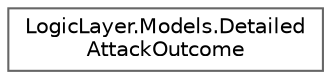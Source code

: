 digraph "Graphical Class Hierarchy"
{
 // LATEX_PDF_SIZE
  bgcolor="transparent";
  edge [fontname=Helvetica,fontsize=10,labelfontname=Helvetica,labelfontsize=10];
  node [fontname=Helvetica,fontsize=10,shape=box,height=0.2,width=0.4];
  rankdir="LR";
  Node0 [id="Node000000",label="LogicLayer.Models.Detailed\lAttackOutcome",height=0.2,width=0.4,color="grey40", fillcolor="white", style="filled",URL="$struct_logic_layer_1_1_models_1_1_detailed_attack_outcome.html",tooltip=" "];
}

